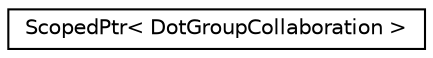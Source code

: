 digraph "Graphical Class Hierarchy"
{
 // INTERACTIVE_SVG=YES
  edge [fontname="Helvetica",fontsize="10",labelfontname="Helvetica",labelfontsize="10"];
  node [fontname="Helvetica",fontsize="10",shape=record];
  rankdir="LR";
  Node0 [label="ScopedPtr\< DotGroupCollaboration \>",height=0.2,width=0.4,color="black", fillcolor="white", style="filled",URL="$dd/d9b/class_scoped_ptr.html"];
}
